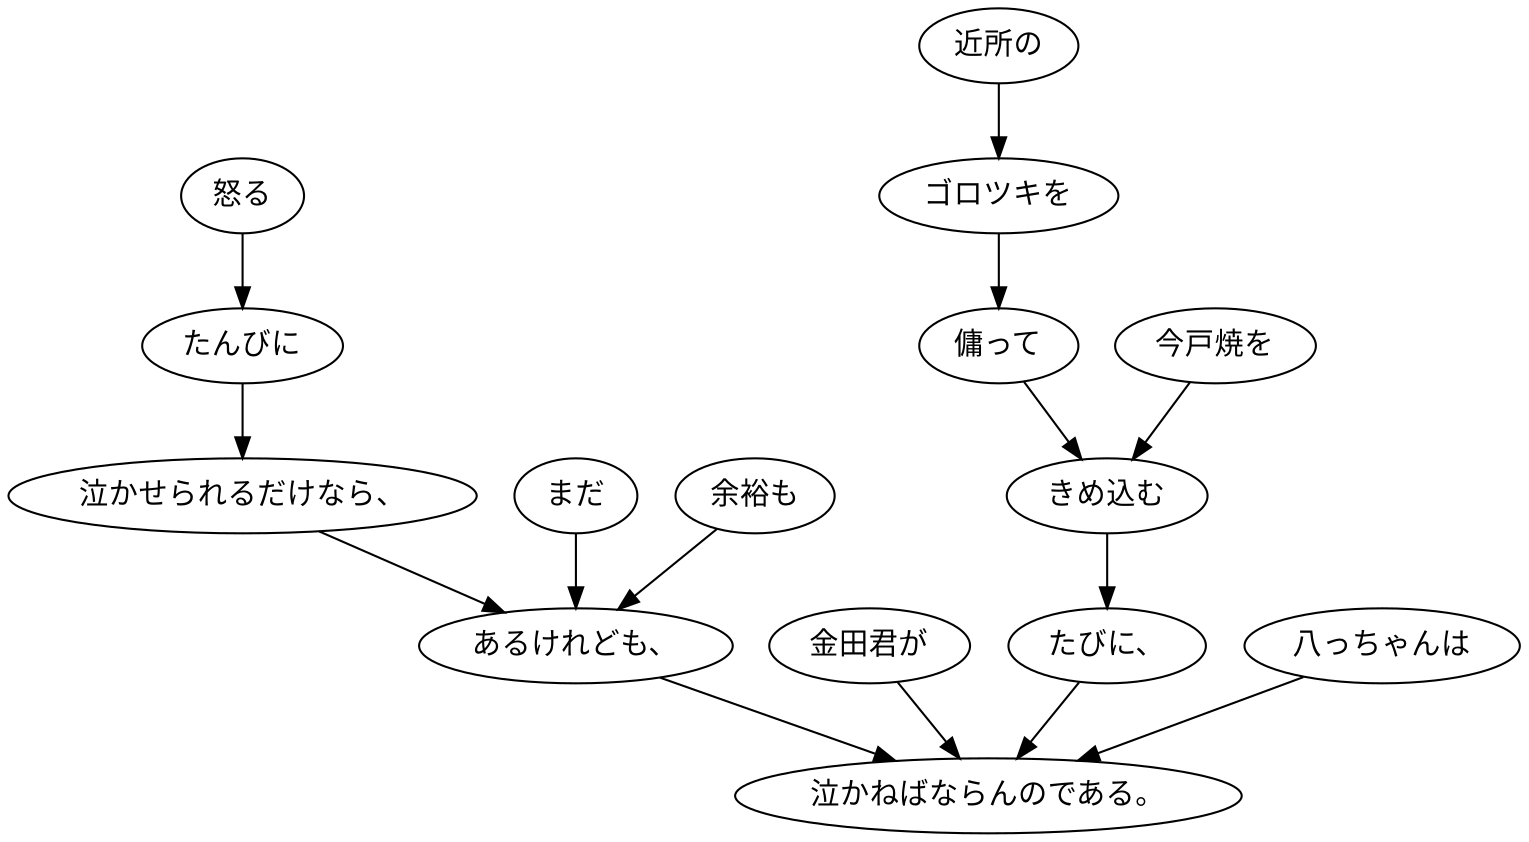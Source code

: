 digraph graph6514 {
	node0 [label="怒る"];
	node1 [label="たんびに"];
	node2 [label="泣かせられるだけなら、"];
	node3 [label="まだ"];
	node4 [label="余裕も"];
	node5 [label="あるけれども、"];
	node6 [label="金田君が"];
	node7 [label="近所の"];
	node8 [label="ゴロツキを"];
	node9 [label="傭って"];
	node10 [label="今戸焼を"];
	node11 [label="きめ込む"];
	node12 [label="たびに、"];
	node13 [label="八っちゃんは"];
	node14 [label="泣かねばならんのである。"];
	node0 -> node1;
	node1 -> node2;
	node2 -> node5;
	node3 -> node5;
	node4 -> node5;
	node5 -> node14;
	node6 -> node14;
	node7 -> node8;
	node8 -> node9;
	node9 -> node11;
	node10 -> node11;
	node11 -> node12;
	node12 -> node14;
	node13 -> node14;
}
